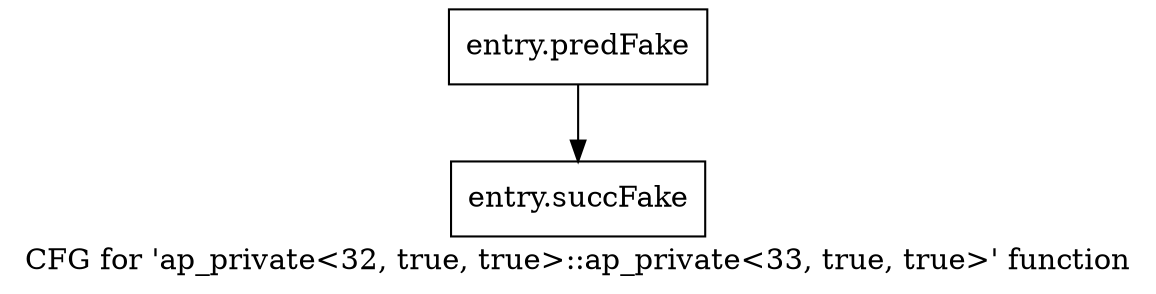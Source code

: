 digraph "CFG for 'ap_private\<32, true, true\>::ap_private\<33, true, true\>' function" {
	label="CFG for 'ap_private\<32, true, true\>::ap_private\<33, true, true\>' function";

	Node0x59333a0 [shape=record,filename="",linenumber="",label="{entry.predFake}"];
	Node0x59333a0 -> Node0x5ac84a0[ callList="" memoryops="" filename="/home/omerfaruk/tools/Xilinx/Vitis_HLS/2023.2/include/etc/ap_private.h" execusionnum="7"];
	Node0x5ac84a0 [shape=record,filename="/home/omerfaruk/tools/Xilinx/Vitis_HLS/2023.2/include/etc/ap_private.h",linenumber="1700",label="{entry.succFake}"];
}
